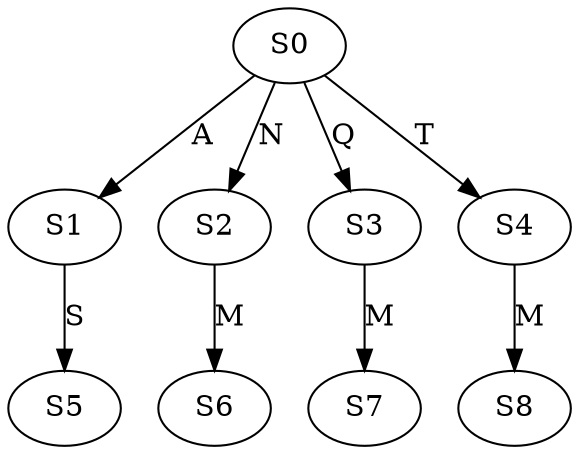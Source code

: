 strict digraph  {
	S0 -> S1 [ label = A ];
	S0 -> S2 [ label = N ];
	S0 -> S3 [ label = Q ];
	S0 -> S4 [ label = T ];
	S1 -> S5 [ label = S ];
	S2 -> S6 [ label = M ];
	S3 -> S7 [ label = M ];
	S4 -> S8 [ label = M ];
}
